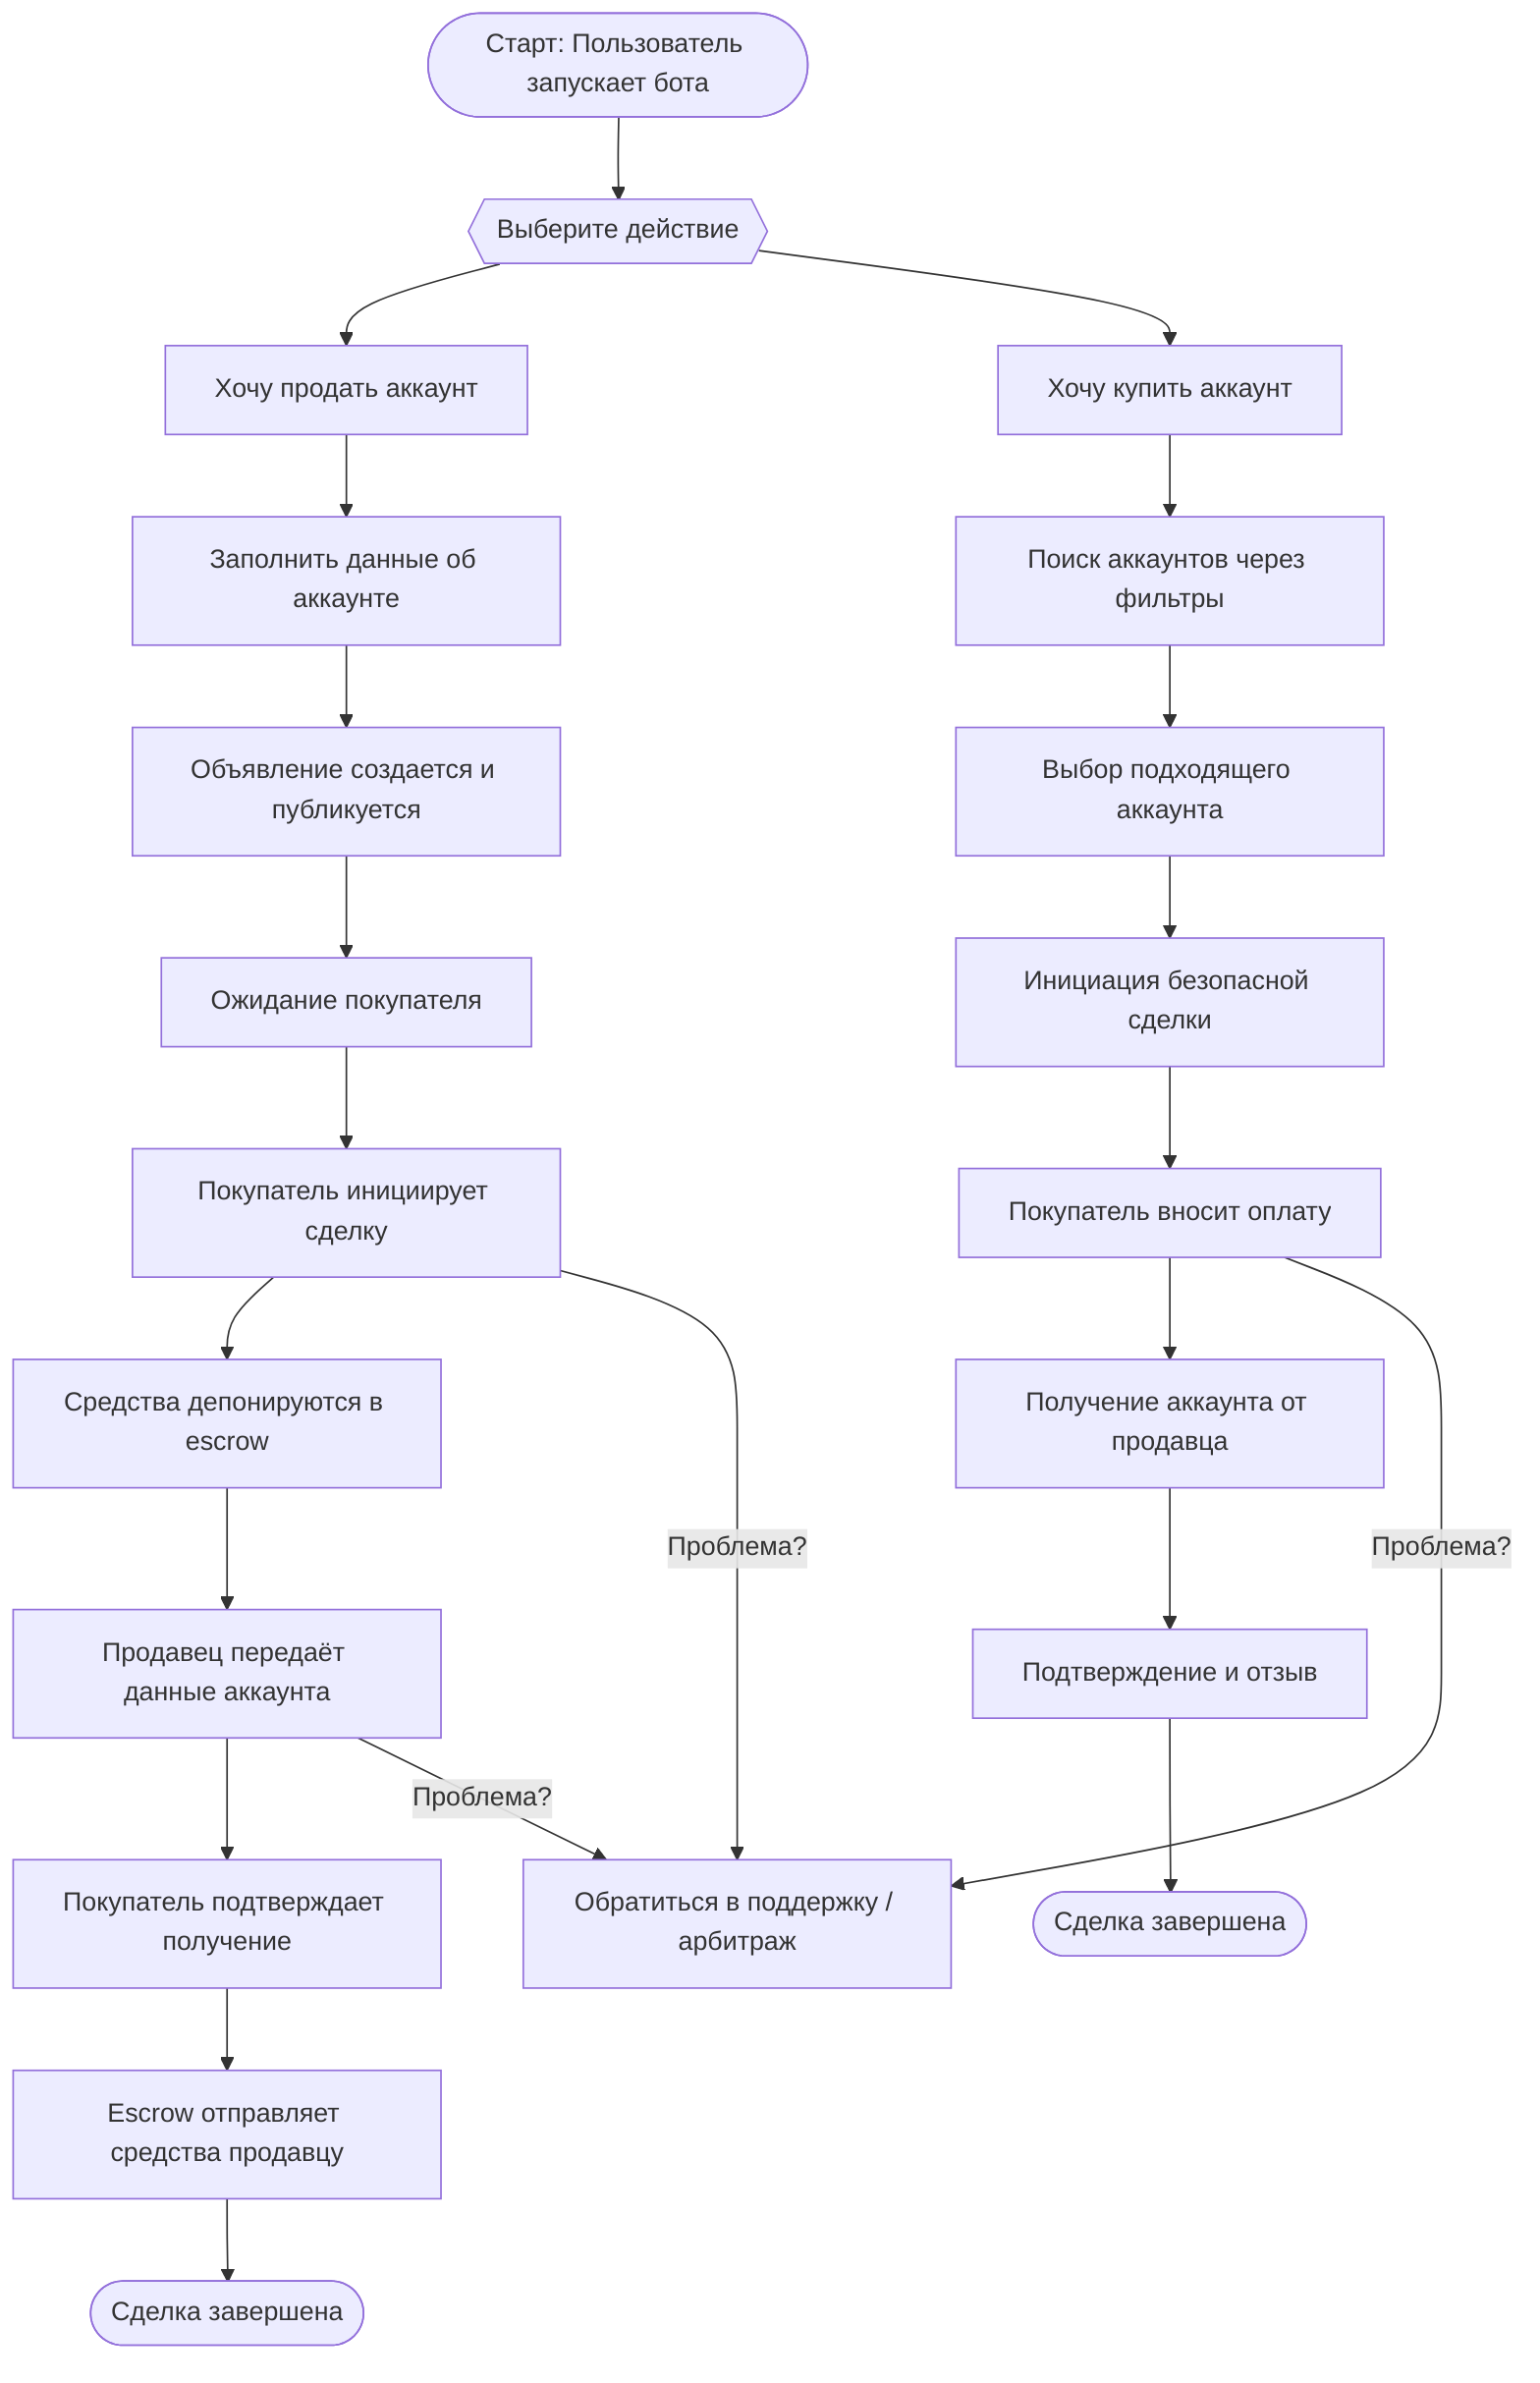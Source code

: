 ---
config:
  layout: fixed
---
flowchart TD
    start(["Старт: Пользователь запускает бота"]) --> choice{{"Выберите действие"}}
    choice --> sell["Хочу продать аккаунт"] & buy["Хочу купить аккаунт"]
    sell --> createAd["Заполнить данные об аккаунте"]
    createAd --> adReview["Объявление создается и публикуется"]
    adReview --> waitBuyer["Ожидание покупателя"]
    waitBuyer --> dealInit["Покупатель инициирует сделку"]
    dealInit --> escrowHold["Средства депонируются в escrow"]
    escrowHold --> deliverAccount["Продавец передаёт данные аккаунта"]
    deliverAccount --> confirmDeal["Покупатель подтверждает получение"]
    confirmDeal --> releaseFunds["Escrow отправляет средства продавцу"]
    releaseFunds --> endSell(["Сделка завершена"])
    buy --> browseListings["Поиск аккаунтов через фильтры"]
    browseListings --> selectAd["Выбор подходящего аккаунта"]
    selectAd --> startDeal["Инициация безопасной сделки"]
    startDeal --> payFunds["Покупатель вносит оплату"]
    payFunds --> receiveAccount["Получение аккаунта от продавца"]
    receiveAccount --> confirmAndRate["Подтверждение и отзыв"]
    confirmAndRate --> endBuy(["Сделка завершена"])
    dealInit -- Проблема? --> support["Обратиться в поддержку / арбитраж"]
    payFunds -- Проблема? --> support
    deliverAccount -- Проблема? --> support
